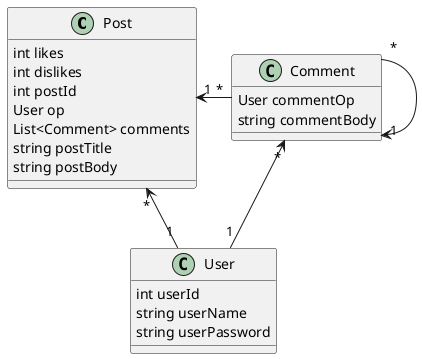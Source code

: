 @startuml
'https://plantuml.com/object-diagram

class Post{
int likes
int dislikes
int postId 
User op
List<Comment> comments
string postTitle
string postBody
}
class User{
int userId
string userName
string userPassword
}
class Comment{
User commentOp
string commentBody
}

Comment "*" -l->"1" Post
User "1"-u->"*" Post
User "1"-u->"*" Comment
Comment "*"-->"1" Comment
@enduml
